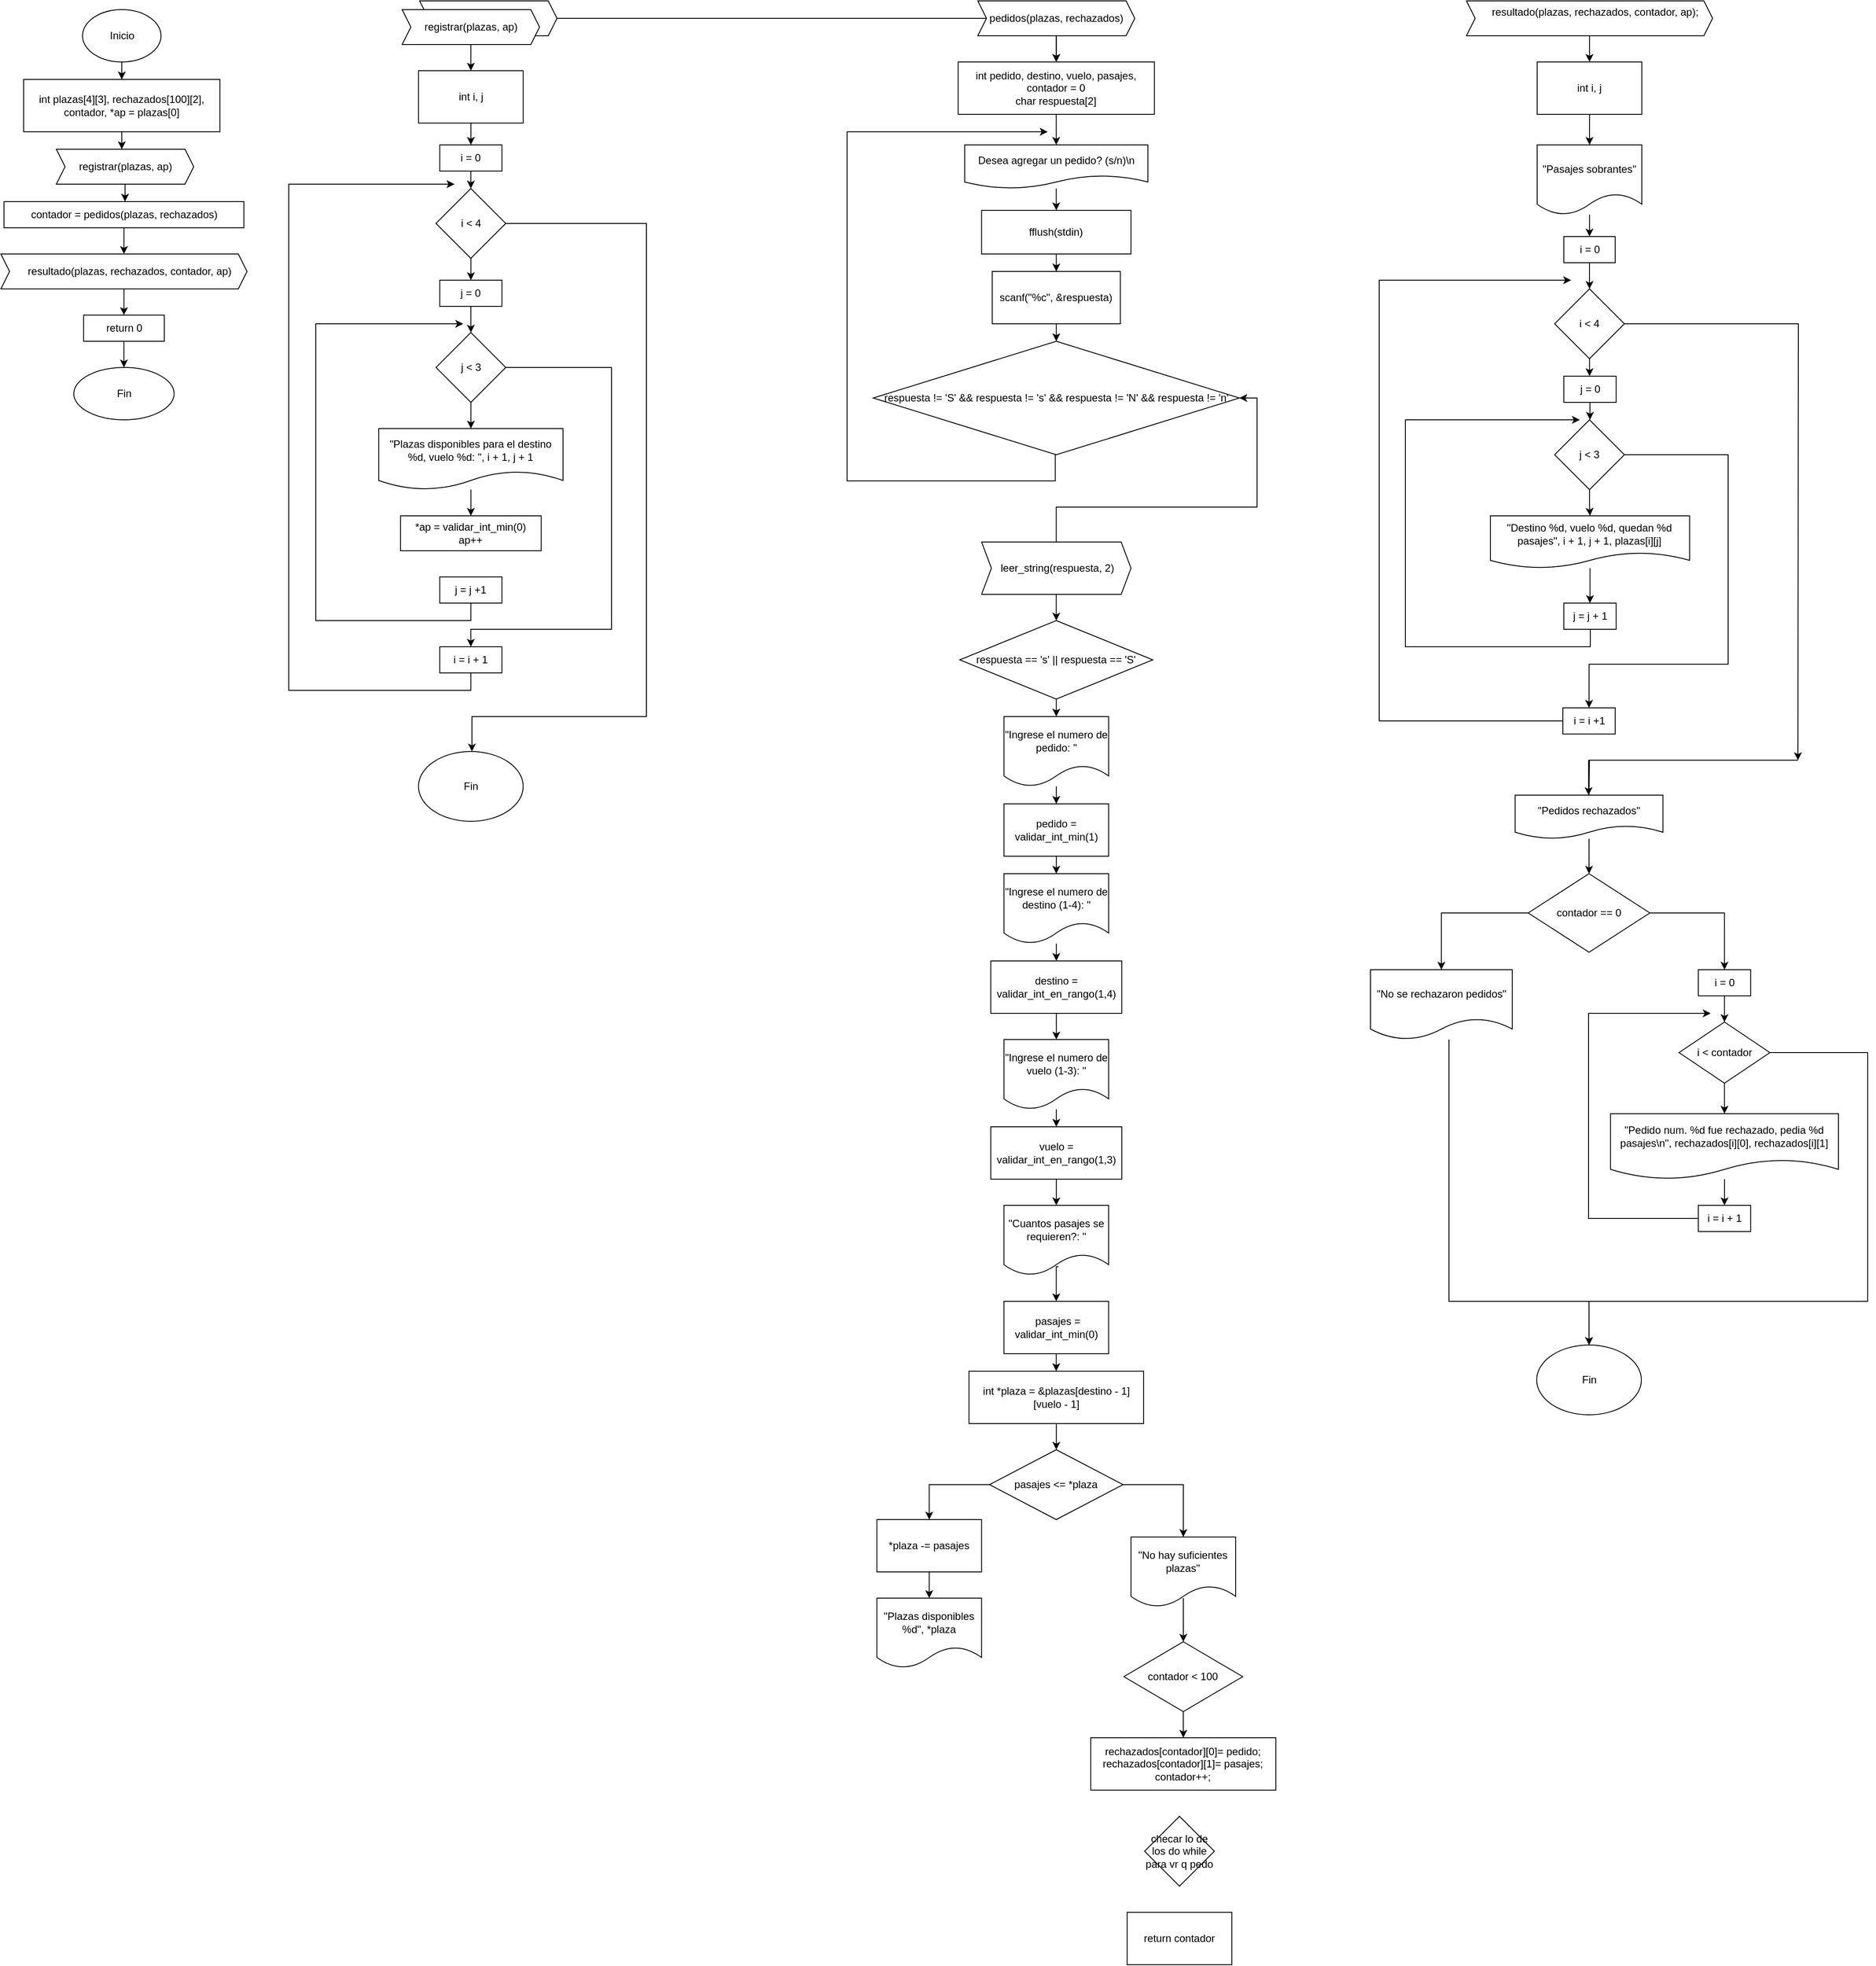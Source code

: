 <mxfile version="26.0.12">
  <diagram name="Page-1" id="MXzUVoiyVlAlxQEYChi9">
    <mxGraphModel dx="1469" dy="716" grid="1" gridSize="10" guides="1" tooltips="1" connect="1" arrows="1" fold="1" page="1" pageScale="1" pageWidth="850" pageHeight="1100" math="0" shadow="0">
      <root>
        <mxCell id="0" />
        <mxCell id="1" parent="0" />
        <mxCell id="Y0ORDH24EpjtyIVhWLws-6" value="" style="edgeStyle=orthogonalEdgeStyle;rounded=0;orthogonalLoop=1;jettySize=auto;html=1;" edge="1" parent="1" source="Y0ORDH24EpjtyIVhWLws-1" target="Y0ORDH24EpjtyIVhWLws-5">
          <mxGeometry relative="1" as="geometry" />
        </mxCell>
        <mxCell id="Y0ORDH24EpjtyIVhWLws-1" value="Inicio" style="ellipse;whiteSpace=wrap;html=1;" vertex="1" parent="1">
          <mxGeometry x="113.59" y="20" width="90" height="60" as="geometry" />
        </mxCell>
        <mxCell id="Y0ORDH24EpjtyIVhWLws-8" value="" style="edgeStyle=orthogonalEdgeStyle;rounded=0;orthogonalLoop=1;jettySize=auto;html=1;" edge="1" parent="1" source="Y0ORDH24EpjtyIVhWLws-5">
          <mxGeometry relative="1" as="geometry">
            <mxPoint x="158.659" y="180" as="targetPoint" />
          </mxGeometry>
        </mxCell>
        <mxCell id="Y0ORDH24EpjtyIVhWLws-5" value="int plazas[4][3], rechazados[100][2], contador, *ap = plazas[0]" style="rounded=0;whiteSpace=wrap;html=1;" vertex="1" parent="1">
          <mxGeometry x="46.09" y="100" width="225" height="60" as="geometry" />
        </mxCell>
        <mxCell id="Y0ORDH24EpjtyIVhWLws-17" value="" style="edgeStyle=orthogonalEdgeStyle;rounded=0;orthogonalLoop=1;jettySize=auto;html=1;" edge="1" parent="1" source="Y0ORDH24EpjtyIVhWLws-14">
          <mxGeometry relative="1" as="geometry">
            <mxPoint x="162.383" y="240" as="targetPoint" />
          </mxGeometry>
        </mxCell>
        <mxCell id="Y0ORDH24EpjtyIVhWLws-14" value="registrar(plazas, ap)" style="shape=step;perimeter=stepPerimeter;whiteSpace=wrap;html=1;fixedSize=1;size=10;" vertex="1" parent="1">
          <mxGeometry x="83.59" y="180" width="157.5" height="40" as="geometry" />
        </mxCell>
        <mxCell id="Y0ORDH24EpjtyIVhWLws-20" value="" style="edgeStyle=orthogonalEdgeStyle;rounded=0;orthogonalLoop=1;jettySize=auto;html=1;" edge="1" parent="1" source="Y0ORDH24EpjtyIVhWLws-18" target="Y0ORDH24EpjtyIVhWLws-19">
          <mxGeometry relative="1" as="geometry" />
        </mxCell>
        <mxCell id="Y0ORDH24EpjtyIVhWLws-18" value="contador = pedidos(plazas, rechazados)" style="rounded=0;whiteSpace=wrap;html=1;" vertex="1" parent="1">
          <mxGeometry x="23.59" y="240" width="275.01" height="30" as="geometry" />
        </mxCell>
        <mxCell id="Y0ORDH24EpjtyIVhWLws-22" value="" style="edgeStyle=orthogonalEdgeStyle;rounded=0;orthogonalLoop=1;jettySize=auto;html=1;" edge="1" parent="1" source="Y0ORDH24EpjtyIVhWLws-19" target="Y0ORDH24EpjtyIVhWLws-21">
          <mxGeometry relative="1" as="geometry" />
        </mxCell>
        <mxCell id="Y0ORDH24EpjtyIVhWLws-19" value="&lt;div&gt;&amp;nbsp; &amp;nbsp; resultado(plazas, rechazados, contador, ap)&lt;/div&gt;" style="shape=step;perimeter=stepPerimeter;whiteSpace=wrap;html=1;fixedSize=1;size=10;" vertex="1" parent="1">
          <mxGeometry x="20" y="300" width="282.18" height="40" as="geometry" />
        </mxCell>
        <mxCell id="Y0ORDH24EpjtyIVhWLws-24" value="" style="edgeStyle=orthogonalEdgeStyle;rounded=0;orthogonalLoop=1;jettySize=auto;html=1;" edge="1" parent="1" source="Y0ORDH24EpjtyIVhWLws-21" target="Y0ORDH24EpjtyIVhWLws-23">
          <mxGeometry relative="1" as="geometry" />
        </mxCell>
        <mxCell id="Y0ORDH24EpjtyIVhWLws-21" value="return 0" style="rounded=0;whiteSpace=wrap;html=1;" vertex="1" parent="1">
          <mxGeometry x="114.84" y="370" width="92.5" height="30" as="geometry" />
        </mxCell>
        <mxCell id="Y0ORDH24EpjtyIVhWLws-23" value="Fin" style="ellipse;whiteSpace=wrap;html=1;" vertex="1" parent="1">
          <mxGeometry x="103.59" y="430" width="115" height="60" as="geometry" />
        </mxCell>
        <mxCell id="Y0ORDH24EpjtyIVhWLws-38" value="" style="edgeStyle=orthogonalEdgeStyle;rounded=0;orthogonalLoop=1;jettySize=auto;html=1;" edge="1" parent="1" source="Y0ORDH24EpjtyIVhWLws-26" target="Y0ORDH24EpjtyIVhWLws-32">
          <mxGeometry relative="1" as="geometry" />
        </mxCell>
        <mxCell id="Y0ORDH24EpjtyIVhWLws-27" value="" style="edgeStyle=orthogonalEdgeStyle;rounded=0;orthogonalLoop=1;jettySize=auto;html=1;" edge="1" parent="1" source="Y0ORDH24EpjtyIVhWLws-25" target="Y0ORDH24EpjtyIVhWLws-26">
          <mxGeometry relative="1" as="geometry" />
        </mxCell>
        <mxCell id="Y0ORDH24EpjtyIVhWLws-26" value="int pedido, destino, vuelo, pasajes, contador = 0&lt;div&gt;char respuesta[2]&lt;/div&gt;" style="rounded=0;whiteSpace=wrap;html=1;" vertex="1" parent="1">
          <mxGeometry x="1117.34" y="80" width="225" height="60" as="geometry" />
        </mxCell>
        <mxCell id="Y0ORDH24EpjtyIVhWLws-25" value="registrar(plazas, ap)" style="shape=step;perimeter=stepPerimeter;whiteSpace=wrap;html=1;fixedSize=1;size=10;" vertex="1" parent="1">
          <mxGeometry x="500" y="10" width="157.5" height="40" as="geometry" />
        </mxCell>
        <mxCell id="Y0ORDH24EpjtyIVhWLws-37" style="edgeStyle=orthogonalEdgeStyle;rounded=0;orthogonalLoop=1;jettySize=auto;html=1;" edge="1" parent="1">
          <mxGeometry relative="1" as="geometry">
            <mxPoint x="1220" y="160" as="targetPoint" />
            <mxPoint x="1228.68" y="529.998" as="sourcePoint" />
            <Array as="points">
              <mxPoint x="1229" y="560" />
              <mxPoint x="990" y="560" />
              <mxPoint x="990" y="160" />
            </Array>
          </mxGeometry>
        </mxCell>
        <mxCell id="Y0ORDH24EpjtyIVhWLws-29" value="respuesta != &#39;S&#39; &amp;amp;&amp;amp; respuesta != &#39;s&#39; &amp;amp;&amp;amp; respuesta != &#39;N&#39; &amp;amp;&amp;amp; respuesta != &#39;n&#39;" style="rhombus;whiteSpace=wrap;html=1;" vertex="1" parent="1">
          <mxGeometry x="1020" y="400" width="419.69" height="130" as="geometry" />
        </mxCell>
        <mxCell id="Y0ORDH24EpjtyIVhWLws-41" value="" style="edgeStyle=orthogonalEdgeStyle;rounded=0;orthogonalLoop=1;jettySize=auto;html=1;" edge="1" parent="1" source="Y0ORDH24EpjtyIVhWLws-31" target="Y0ORDH24EpjtyIVhWLws-33">
          <mxGeometry relative="1" as="geometry" />
        </mxCell>
        <mxCell id="Y0ORDH24EpjtyIVhWLws-31" value="fflush(stdin)" style="rounded=0;whiteSpace=wrap;html=1;" vertex="1" parent="1">
          <mxGeometry x="1144.21" y="250" width="171.25" height="50" as="geometry" />
        </mxCell>
        <mxCell id="Y0ORDH24EpjtyIVhWLws-40" value="" style="edgeStyle=orthogonalEdgeStyle;rounded=0;orthogonalLoop=1;jettySize=auto;html=1;" edge="1" parent="1" source="Y0ORDH24EpjtyIVhWLws-32" target="Y0ORDH24EpjtyIVhWLws-31">
          <mxGeometry relative="1" as="geometry" />
        </mxCell>
        <mxCell id="Y0ORDH24EpjtyIVhWLws-32" value="Desea agregar un pedido? (s/n)\n" style="shape=document;whiteSpace=wrap;html=1;boundedLbl=1;" vertex="1" parent="1">
          <mxGeometry x="1124.84" y="175" width="210" height="50" as="geometry" />
        </mxCell>
        <mxCell id="Y0ORDH24EpjtyIVhWLws-42" value="" style="edgeStyle=orthogonalEdgeStyle;rounded=0;orthogonalLoop=1;jettySize=auto;html=1;" edge="1" parent="1" source="Y0ORDH24EpjtyIVhWLws-33" target="Y0ORDH24EpjtyIVhWLws-29">
          <mxGeometry relative="1" as="geometry" />
        </mxCell>
        <mxCell id="Y0ORDH24EpjtyIVhWLws-33" value="scanf(&quot;%c&quot;, &amp;amp;respuesta)" style="rounded=0;whiteSpace=wrap;html=1;" vertex="1" parent="1">
          <mxGeometry x="1156.4" y="320" width="146.87" height="60" as="geometry" />
        </mxCell>
        <mxCell id="Y0ORDH24EpjtyIVhWLws-49" style="edgeStyle=orthogonalEdgeStyle;rounded=0;orthogonalLoop=1;jettySize=auto;html=1;entryX=1;entryY=0.5;entryDx=0;entryDy=0;" edge="1" parent="1" source="Y0ORDH24EpjtyIVhWLws-34" target="Y0ORDH24EpjtyIVhWLws-29">
          <mxGeometry relative="1" as="geometry">
            <Array as="points">
              <mxPoint x="1230" y="590" />
              <mxPoint x="1460" y="590" />
              <mxPoint x="1460" y="465" />
            </Array>
          </mxGeometry>
        </mxCell>
        <mxCell id="Y0ORDH24EpjtyIVhWLws-76" value="" style="edgeStyle=orthogonalEdgeStyle;rounded=0;orthogonalLoop=1;jettySize=auto;html=1;" edge="1" parent="1" source="Y0ORDH24EpjtyIVhWLws-34" target="Y0ORDH24EpjtyIVhWLws-50">
          <mxGeometry relative="1" as="geometry" />
        </mxCell>
        <mxCell id="Y0ORDH24EpjtyIVhWLws-34" value="&amp;nbsp;leer_string(respuesta, 2)" style="shape=step;perimeter=stepPerimeter;whiteSpace=wrap;html=1;fixedSize=1;size=11.24;" vertex="1" parent="1">
          <mxGeometry x="1144.23" y="630" width="171.24" height="60" as="geometry" />
        </mxCell>
        <mxCell id="Y0ORDH24EpjtyIVhWLws-79" value="" style="edgeStyle=orthogonalEdgeStyle;rounded=0;orthogonalLoop=1;jettySize=auto;html=1;" edge="1" parent="1" source="Y0ORDH24EpjtyIVhWLws-50" target="Y0ORDH24EpjtyIVhWLws-51">
          <mxGeometry relative="1" as="geometry" />
        </mxCell>
        <mxCell id="Y0ORDH24EpjtyIVhWLws-50" value="respuesta == &#39;s&#39; || respuesta == &#39;S&#39;" style="rhombus;whiteSpace=wrap;html=1;" vertex="1" parent="1">
          <mxGeometry x="1119.2" y="720" width="221.26" height="90" as="geometry" />
        </mxCell>
        <mxCell id="Y0ORDH24EpjtyIVhWLws-82" style="edgeStyle=orthogonalEdgeStyle;rounded=0;orthogonalLoop=1;jettySize=auto;html=1;entryX=0.5;entryY=0;entryDx=0;entryDy=0;" edge="1" parent="1" source="Y0ORDH24EpjtyIVhWLws-51" target="Y0ORDH24EpjtyIVhWLws-52">
          <mxGeometry relative="1" as="geometry" />
        </mxCell>
        <mxCell id="Y0ORDH24EpjtyIVhWLws-51" value="&quot;Ingrese el numero de pedido: &quot;" style="shape=document;whiteSpace=wrap;html=1;boundedLbl=1;" vertex="1" parent="1">
          <mxGeometry x="1169.85" y="830" width="120" height="80" as="geometry" />
        </mxCell>
        <mxCell id="Y0ORDH24EpjtyIVhWLws-83" style="edgeStyle=orthogonalEdgeStyle;rounded=0;orthogonalLoop=1;jettySize=auto;html=1;entryX=0.5;entryY=0;entryDx=0;entryDy=0;" edge="1" parent="1" source="Y0ORDH24EpjtyIVhWLws-52" target="Y0ORDH24EpjtyIVhWLws-53">
          <mxGeometry relative="1" as="geometry" />
        </mxCell>
        <mxCell id="Y0ORDH24EpjtyIVhWLws-52" value="pedido = validar_int_min(1)" style="rounded=0;whiteSpace=wrap;html=1;" vertex="1" parent="1">
          <mxGeometry x="1169.85" y="930" width="120" height="60" as="geometry" />
        </mxCell>
        <mxCell id="Y0ORDH24EpjtyIVhWLws-84" style="edgeStyle=orthogonalEdgeStyle;rounded=0;orthogonalLoop=1;jettySize=auto;html=1;entryX=0.5;entryY=0;entryDx=0;entryDy=0;" edge="1" parent="1" source="Y0ORDH24EpjtyIVhWLws-53" target="Y0ORDH24EpjtyIVhWLws-54">
          <mxGeometry relative="1" as="geometry" />
        </mxCell>
        <mxCell id="Y0ORDH24EpjtyIVhWLws-53" value="&quot;Ingrese el numero de destino (1-4): &quot;" style="shape=document;whiteSpace=wrap;html=1;boundedLbl=1;" vertex="1" parent="1">
          <mxGeometry x="1169.85" y="1010" width="120" height="80" as="geometry" />
        </mxCell>
        <mxCell id="Y0ORDH24EpjtyIVhWLws-86" style="edgeStyle=orthogonalEdgeStyle;rounded=0;orthogonalLoop=1;jettySize=auto;html=1;entryX=0.5;entryY=0;entryDx=0;entryDy=0;" edge="1" parent="1" source="Y0ORDH24EpjtyIVhWLws-54" target="Y0ORDH24EpjtyIVhWLws-55">
          <mxGeometry relative="1" as="geometry" />
        </mxCell>
        <mxCell id="Y0ORDH24EpjtyIVhWLws-54" value="destino = validar_int_en_rango(1,4)" style="rounded=0;whiteSpace=wrap;html=1;" vertex="1" parent="1">
          <mxGeometry x="1154.75" y="1110" width="150.15" height="60" as="geometry" />
        </mxCell>
        <mxCell id="Y0ORDH24EpjtyIVhWLws-87" style="edgeStyle=orthogonalEdgeStyle;rounded=0;orthogonalLoop=1;jettySize=auto;html=1;entryX=0.5;entryY=0;entryDx=0;entryDy=0;" edge="1" parent="1" source="Y0ORDH24EpjtyIVhWLws-55" target="Y0ORDH24EpjtyIVhWLws-56">
          <mxGeometry relative="1" as="geometry" />
        </mxCell>
        <mxCell id="Y0ORDH24EpjtyIVhWLws-55" value="&quot;Ingrese el numero de vuelo (1-3): &quot;" style="shape=document;whiteSpace=wrap;html=1;boundedLbl=1;" vertex="1" parent="1">
          <mxGeometry x="1169.85" y="1200" width="120" height="80" as="geometry" />
        </mxCell>
        <mxCell id="Y0ORDH24EpjtyIVhWLws-89" style="edgeStyle=orthogonalEdgeStyle;rounded=0;orthogonalLoop=1;jettySize=auto;html=1;entryX=0.5;entryY=0;entryDx=0;entryDy=0;" edge="1" parent="1" source="Y0ORDH24EpjtyIVhWLws-56" target="Y0ORDH24EpjtyIVhWLws-57">
          <mxGeometry relative="1" as="geometry" />
        </mxCell>
        <mxCell id="Y0ORDH24EpjtyIVhWLws-56" value="vuelo = validar_int_en_rango(1,3)" style="rounded=0;whiteSpace=wrap;html=1;" vertex="1" parent="1">
          <mxGeometry x="1154.78" y="1300" width="150.15" height="60" as="geometry" />
        </mxCell>
        <mxCell id="Y0ORDH24EpjtyIVhWLws-91" style="edgeStyle=orthogonalEdgeStyle;rounded=0;orthogonalLoop=1;jettySize=auto;html=1;entryX=0.5;entryY=0;entryDx=0;entryDy=0;exitX=0.521;exitY=0.879;exitDx=0;exitDy=0;exitPerimeter=0;" edge="1" parent="1" source="Y0ORDH24EpjtyIVhWLws-57" target="Y0ORDH24EpjtyIVhWLws-58">
          <mxGeometry relative="1" as="geometry" />
        </mxCell>
        <mxCell id="Y0ORDH24EpjtyIVhWLws-57" value="&quot;Cuantos pasajes se requieren?: &quot;" style="shape=document;whiteSpace=wrap;html=1;boundedLbl=1;" vertex="1" parent="1">
          <mxGeometry x="1169.83" y="1390" width="120" height="80" as="geometry" />
        </mxCell>
        <mxCell id="Y0ORDH24EpjtyIVhWLws-171" value="" style="edgeStyle=orthogonalEdgeStyle;rounded=0;orthogonalLoop=1;jettySize=auto;html=1;" edge="1" parent="1" source="Y0ORDH24EpjtyIVhWLws-58" target="Y0ORDH24EpjtyIVhWLws-59">
          <mxGeometry relative="1" as="geometry" />
        </mxCell>
        <mxCell id="Y0ORDH24EpjtyIVhWLws-58" value="&amp;nbsp;pasajes = validar_int_min(0)" style="rounded=0;whiteSpace=wrap;html=1;" vertex="1" parent="1">
          <mxGeometry x="1169.83" y="1500" width="120" height="60" as="geometry" />
        </mxCell>
        <mxCell id="Y0ORDH24EpjtyIVhWLws-92" value="" style="edgeStyle=orthogonalEdgeStyle;rounded=0;orthogonalLoop=1;jettySize=auto;html=1;" edge="1" parent="1" source="Y0ORDH24EpjtyIVhWLws-59" target="Y0ORDH24EpjtyIVhWLws-60">
          <mxGeometry relative="1" as="geometry" />
        </mxCell>
        <mxCell id="Y0ORDH24EpjtyIVhWLws-59" value="int *plaza = &amp;amp;plazas[destino - 1][vuelo - 1]" style="rounded=0;whiteSpace=wrap;html=1;" vertex="1" parent="1">
          <mxGeometry x="1129.77" y="1580" width="200.17" height="60" as="geometry" />
        </mxCell>
        <mxCell id="Y0ORDH24EpjtyIVhWLws-62" style="edgeStyle=orthogonalEdgeStyle;rounded=0;orthogonalLoop=1;jettySize=auto;html=1;exitX=0;exitY=0.5;exitDx=0;exitDy=0;entryX=0.5;entryY=0;entryDx=0;entryDy=0;" edge="1" parent="1" source="Y0ORDH24EpjtyIVhWLws-60" target="Y0ORDH24EpjtyIVhWLws-61">
          <mxGeometry relative="1" as="geometry" />
        </mxCell>
        <mxCell id="Y0ORDH24EpjtyIVhWLws-66" style="edgeStyle=orthogonalEdgeStyle;rounded=0;orthogonalLoop=1;jettySize=auto;html=1;entryX=0.5;entryY=0;entryDx=0;entryDy=0;" edge="1" parent="1" source="Y0ORDH24EpjtyIVhWLws-60" target="Y0ORDH24EpjtyIVhWLws-65">
          <mxGeometry relative="1" as="geometry" />
        </mxCell>
        <mxCell id="Y0ORDH24EpjtyIVhWLws-60" value="pasajes &amp;lt;= *plaza" style="rhombus;whiteSpace=wrap;html=1;" vertex="1" parent="1">
          <mxGeometry x="1153.27" y="1670" width="153.12" height="80" as="geometry" />
        </mxCell>
        <mxCell id="Y0ORDH24EpjtyIVhWLws-93" value="" style="edgeStyle=orthogonalEdgeStyle;rounded=0;orthogonalLoop=1;jettySize=auto;html=1;" edge="1" parent="1" source="Y0ORDH24EpjtyIVhWLws-61" target="Y0ORDH24EpjtyIVhWLws-64">
          <mxGeometry relative="1" as="geometry" />
        </mxCell>
        <mxCell id="Y0ORDH24EpjtyIVhWLws-61" value="*plaza -= pasajes" style="rounded=0;whiteSpace=wrap;html=1;" vertex="1" parent="1">
          <mxGeometry x="1024.21" y="1750" width="120" height="60" as="geometry" />
        </mxCell>
        <mxCell id="Y0ORDH24EpjtyIVhWLws-64" value="&quot;Plazas disponibles %d&quot;, *plaza" style="shape=document;whiteSpace=wrap;html=1;boundedLbl=1;" vertex="1" parent="1">
          <mxGeometry x="1024.21" y="1840" width="120" height="80" as="geometry" />
        </mxCell>
        <mxCell id="Y0ORDH24EpjtyIVhWLws-70" value="" style="edgeStyle=orthogonalEdgeStyle;rounded=0;orthogonalLoop=1;jettySize=auto;html=1;exitX=0.5;exitY=0.875;exitDx=0;exitDy=0;exitPerimeter=0;" edge="1" parent="1" source="Y0ORDH24EpjtyIVhWLws-65" target="Y0ORDH24EpjtyIVhWLws-67">
          <mxGeometry relative="1" as="geometry" />
        </mxCell>
        <mxCell id="Y0ORDH24EpjtyIVhWLws-65" value="&quot;No hay suficientes plazas&quot;" style="shape=document;whiteSpace=wrap;html=1;boundedLbl=1;" vertex="1" parent="1">
          <mxGeometry x="1315.46" y="1770" width="120" height="80" as="geometry" />
        </mxCell>
        <mxCell id="Y0ORDH24EpjtyIVhWLws-71" value="" style="edgeStyle=orthogonalEdgeStyle;rounded=0;orthogonalLoop=1;jettySize=auto;html=1;" edge="1" parent="1" source="Y0ORDH24EpjtyIVhWLws-67" target="Y0ORDH24EpjtyIVhWLws-68">
          <mxGeometry relative="1" as="geometry" />
        </mxCell>
        <mxCell id="Y0ORDH24EpjtyIVhWLws-67" value="contador &amp;lt; 100" style="rhombus;whiteSpace=wrap;html=1;" vertex="1" parent="1">
          <mxGeometry x="1307.33" y="1890" width="136.25" height="80" as="geometry" />
        </mxCell>
        <mxCell id="Y0ORDH24EpjtyIVhWLws-68" value="&lt;div&gt;rechazados[contador][0]= pedido;&lt;/div&gt;&lt;div&gt;rechazados[contador][1]= pasajes;&lt;/div&gt;&lt;div&gt;&lt;span style=&quot;background-color: transparent; color: light-dark(rgb(0, 0, 0), rgb(255, 255, 255));&quot;&gt;contador++;&lt;/span&gt;&lt;/div&gt;" style="rounded=0;whiteSpace=wrap;html=1;" vertex="1" parent="1">
          <mxGeometry x="1269.36" y="2000" width="212.19" height="60" as="geometry" />
        </mxCell>
        <mxCell id="Y0ORDH24EpjtyIVhWLws-72" value="checar lo de los do while para vr q pedo" style="rhombus;whiteSpace=wrap;html=1;" vertex="1" parent="1">
          <mxGeometry x="1331.09" y="2090" width="80" height="80" as="geometry" />
        </mxCell>
        <mxCell id="Y0ORDH24EpjtyIVhWLws-73" value="return contador" style="rounded=0;whiteSpace=wrap;html=1;" vertex="1" parent="1">
          <mxGeometry x="1311.09" y="2200" width="120" height="60" as="geometry" />
        </mxCell>
        <mxCell id="Y0ORDH24EpjtyIVhWLws-75" value="" style="edgeStyle=orthogonalEdgeStyle;rounded=0;orthogonalLoop=1;jettySize=auto;html=1;" edge="1" parent="1" source="Y0ORDH24EpjtyIVhWLws-74" target="Y0ORDH24EpjtyIVhWLws-26">
          <mxGeometry relative="1" as="geometry" />
        </mxCell>
        <mxCell id="Y0ORDH24EpjtyIVhWLws-74" value="pedidos(plazas, rechazados)" style="shape=step;perimeter=stepPerimeter;whiteSpace=wrap;html=1;fixedSize=1;size=10;" vertex="1" parent="1">
          <mxGeometry x="1139.85" y="10" width="180" height="40" as="geometry" />
        </mxCell>
        <mxCell id="Y0ORDH24EpjtyIVhWLws-99" value="" style="edgeStyle=orthogonalEdgeStyle;rounded=0;orthogonalLoop=1;jettySize=auto;html=1;" edge="1" parent="1" source="Y0ORDH24EpjtyIVhWLws-94" target="Y0ORDH24EpjtyIVhWLws-95">
          <mxGeometry relative="1" as="geometry" />
        </mxCell>
        <mxCell id="Y0ORDH24EpjtyIVhWLws-94" value="registrar(plazas, ap)" style="shape=step;perimeter=stepPerimeter;whiteSpace=wrap;html=1;fixedSize=1;size=10;" vertex="1" parent="1">
          <mxGeometry x="480" y="20" width="157.5" height="40" as="geometry" />
        </mxCell>
        <mxCell id="Y0ORDH24EpjtyIVhWLws-100" value="" style="edgeStyle=orthogonalEdgeStyle;rounded=0;orthogonalLoop=1;jettySize=auto;html=1;" edge="1" parent="1" source="Y0ORDH24EpjtyIVhWLws-95" target="Y0ORDH24EpjtyIVhWLws-96">
          <mxGeometry relative="1" as="geometry" />
        </mxCell>
        <mxCell id="Y0ORDH24EpjtyIVhWLws-95" value="int i, j" style="rounded=0;whiteSpace=wrap;html=1;" vertex="1" parent="1">
          <mxGeometry x="498.76" y="90" width="120" height="60" as="geometry" />
        </mxCell>
        <mxCell id="Y0ORDH24EpjtyIVhWLws-101" value="" style="edgeStyle=orthogonalEdgeStyle;rounded=0;orthogonalLoop=1;jettySize=auto;html=1;" edge="1" parent="1" source="Y0ORDH24EpjtyIVhWLws-96" target="Y0ORDH24EpjtyIVhWLws-97">
          <mxGeometry relative="1" as="geometry" />
        </mxCell>
        <mxCell id="Y0ORDH24EpjtyIVhWLws-96" value="i = 0" style="rounded=0;whiteSpace=wrap;html=1;" vertex="1" parent="1">
          <mxGeometry x="523.14" y="175" width="71.25" height="30" as="geometry" />
        </mxCell>
        <mxCell id="Y0ORDH24EpjtyIVhWLws-103" value="" style="edgeStyle=orthogonalEdgeStyle;rounded=0;orthogonalLoop=1;jettySize=auto;html=1;" edge="1" parent="1" source="Y0ORDH24EpjtyIVhWLws-97" target="Y0ORDH24EpjtyIVhWLws-102">
          <mxGeometry relative="1" as="geometry" />
        </mxCell>
        <mxCell id="Y0ORDH24EpjtyIVhWLws-119" style="edgeStyle=orthogonalEdgeStyle;rounded=0;orthogonalLoop=1;jettySize=auto;html=1;exitX=1;exitY=0.5;exitDx=0;exitDy=0;" edge="1" parent="1" source="Y0ORDH24EpjtyIVhWLws-97" target="Y0ORDH24EpjtyIVhWLws-118">
          <mxGeometry relative="1" as="geometry">
            <Array as="points">
              <mxPoint x="760" y="265" />
              <mxPoint x="760" y="830" />
              <mxPoint x="560" y="830" />
            </Array>
          </mxGeometry>
        </mxCell>
        <mxCell id="Y0ORDH24EpjtyIVhWLws-97" value="i &amp;lt; 4" style="rhombus;whiteSpace=wrap;html=1;" vertex="1" parent="1">
          <mxGeometry x="518.75" y="225" width="80" height="80" as="geometry" />
        </mxCell>
        <mxCell id="Y0ORDH24EpjtyIVhWLws-105" value="" style="edgeStyle=orthogonalEdgeStyle;rounded=0;orthogonalLoop=1;jettySize=auto;html=1;" edge="1" parent="1" source="Y0ORDH24EpjtyIVhWLws-102" target="Y0ORDH24EpjtyIVhWLws-104">
          <mxGeometry relative="1" as="geometry" />
        </mxCell>
        <mxCell id="Y0ORDH24EpjtyIVhWLws-102" value="j = 0" style="rounded=0;whiteSpace=wrap;html=1;" vertex="1" parent="1">
          <mxGeometry x="523.14" y="330" width="71.25" height="30" as="geometry" />
        </mxCell>
        <mxCell id="Y0ORDH24EpjtyIVhWLws-107" value="" style="edgeStyle=orthogonalEdgeStyle;rounded=0;orthogonalLoop=1;jettySize=auto;html=1;" edge="1" parent="1" source="Y0ORDH24EpjtyIVhWLws-104" target="Y0ORDH24EpjtyIVhWLws-106">
          <mxGeometry relative="1" as="geometry" />
        </mxCell>
        <mxCell id="Y0ORDH24EpjtyIVhWLws-115" style="edgeStyle=orthogonalEdgeStyle;rounded=0;orthogonalLoop=1;jettySize=auto;html=1;exitX=1;exitY=0.5;exitDx=0;exitDy=0;entryX=0.5;entryY=0;entryDx=0;entryDy=0;" edge="1" parent="1" source="Y0ORDH24EpjtyIVhWLws-104" target="Y0ORDH24EpjtyIVhWLws-114">
          <mxGeometry relative="1" as="geometry">
            <Array as="points">
              <mxPoint x="720" y="430" />
              <mxPoint x="720" y="730" />
              <mxPoint x="559" y="730" />
            </Array>
          </mxGeometry>
        </mxCell>
        <mxCell id="Y0ORDH24EpjtyIVhWLws-104" value="j &amp;lt; 3" style="rhombus;whiteSpace=wrap;html=1;" vertex="1" parent="1">
          <mxGeometry x="518.77" y="390" width="80" height="80" as="geometry" />
        </mxCell>
        <mxCell id="Y0ORDH24EpjtyIVhWLws-111" value="" style="edgeStyle=orthogonalEdgeStyle;rounded=0;orthogonalLoop=1;jettySize=auto;html=1;" edge="1" parent="1" source="Y0ORDH24EpjtyIVhWLws-106" target="Y0ORDH24EpjtyIVhWLws-108">
          <mxGeometry relative="1" as="geometry" />
        </mxCell>
        <mxCell id="Y0ORDH24EpjtyIVhWLws-106" value="&quot;Plazas disponibles para el destino %d, vuelo %d: &quot;, i + 1, j + 1" style="shape=document;whiteSpace=wrap;html=1;boundedLbl=1;" vertex="1" parent="1">
          <mxGeometry x="453.15" y="500" width="211.23" height="70" as="geometry" />
        </mxCell>
        <mxCell id="Y0ORDH24EpjtyIVhWLws-108" value="*ap = validar_int_min(0)&lt;div&gt;ap++&lt;/div&gt;" style="rounded=0;whiteSpace=wrap;html=1;" vertex="1" parent="1">
          <mxGeometry x="478.13" y="600" width="161.25" height="40" as="geometry" />
        </mxCell>
        <mxCell id="Y0ORDH24EpjtyIVhWLws-113" style="edgeStyle=orthogonalEdgeStyle;rounded=0;orthogonalLoop=1;jettySize=auto;html=1;" edge="1" parent="1" source="Y0ORDH24EpjtyIVhWLws-112">
          <mxGeometry relative="1" as="geometry">
            <mxPoint x="550" y="380" as="targetPoint" />
            <Array as="points">
              <mxPoint x="559" y="720" />
              <mxPoint x="381" y="720" />
              <mxPoint x="381" y="380" />
            </Array>
          </mxGeometry>
        </mxCell>
        <mxCell id="Y0ORDH24EpjtyIVhWLws-112" value="j = j +1" style="rounded=0;whiteSpace=wrap;html=1;" vertex="1" parent="1">
          <mxGeometry x="523.13" y="670" width="71.25" height="30" as="geometry" />
        </mxCell>
        <mxCell id="Y0ORDH24EpjtyIVhWLws-116" style="edgeStyle=orthogonalEdgeStyle;rounded=0;orthogonalLoop=1;jettySize=auto;html=1;exitX=0.5;exitY=1;exitDx=0;exitDy=0;" edge="1" parent="1" source="Y0ORDH24EpjtyIVhWLws-114">
          <mxGeometry relative="1" as="geometry">
            <mxPoint x="540" y="220" as="targetPoint" />
            <mxPoint x="433.12" y="765.034" as="sourcePoint" />
            <Array as="points">
              <mxPoint x="559" y="800" />
              <mxPoint x="350" y="800" />
              <mxPoint x="350" y="220" />
            </Array>
          </mxGeometry>
        </mxCell>
        <mxCell id="Y0ORDH24EpjtyIVhWLws-114" value="i = i + 1" style="rounded=0;whiteSpace=wrap;html=1;" vertex="1" parent="1">
          <mxGeometry x="523.12" y="750" width="71.25" height="30" as="geometry" />
        </mxCell>
        <mxCell id="Y0ORDH24EpjtyIVhWLws-118" value="Fin" style="ellipse;whiteSpace=wrap;html=1;" vertex="1" parent="1">
          <mxGeometry x="498.74" y="870" width="120" height="80" as="geometry" />
        </mxCell>
        <mxCell id="Y0ORDH24EpjtyIVhWLws-122" value="" style="edgeStyle=orthogonalEdgeStyle;rounded=0;orthogonalLoop=1;jettySize=auto;html=1;" edge="1" parent="1" source="Y0ORDH24EpjtyIVhWLws-120" target="Y0ORDH24EpjtyIVhWLws-121">
          <mxGeometry relative="1" as="geometry" />
        </mxCell>
        <mxCell id="Y0ORDH24EpjtyIVhWLws-120" value="&lt;div&gt;&amp;nbsp; &amp;nbsp; resultado(plazas, rechazados, contador, ap);&lt;/div&gt;&lt;div&gt;&lt;br&gt;&lt;/div&gt;" style="shape=step;perimeter=stepPerimeter;whiteSpace=wrap;html=1;fixedSize=1;size=10;" vertex="1" parent="1">
          <mxGeometry x="1700" y="10" width="282.18" height="40" as="geometry" />
        </mxCell>
        <mxCell id="Y0ORDH24EpjtyIVhWLws-124" value="" style="edgeStyle=orthogonalEdgeStyle;rounded=0;orthogonalLoop=1;jettySize=auto;html=1;" edge="1" parent="1" source="Y0ORDH24EpjtyIVhWLws-121" target="Y0ORDH24EpjtyIVhWLws-123">
          <mxGeometry relative="1" as="geometry" />
        </mxCell>
        <mxCell id="Y0ORDH24EpjtyIVhWLws-121" value="int i, j" style="rounded=0;whiteSpace=wrap;html=1;" vertex="1" parent="1">
          <mxGeometry x="1781.09" y="80" width="120" height="60" as="geometry" />
        </mxCell>
        <mxCell id="Y0ORDH24EpjtyIVhWLws-127" value="" style="edgeStyle=orthogonalEdgeStyle;rounded=0;orthogonalLoop=1;jettySize=auto;html=1;" edge="1" parent="1" source="Y0ORDH24EpjtyIVhWLws-123" target="Y0ORDH24EpjtyIVhWLws-126">
          <mxGeometry relative="1" as="geometry" />
        </mxCell>
        <mxCell id="Y0ORDH24EpjtyIVhWLws-123" value="&quot;Pasajes sobrantes&quot;" style="shape=document;whiteSpace=wrap;html=1;boundedLbl=1;" vertex="1" parent="1">
          <mxGeometry x="1781.09" y="175" width="120" height="80" as="geometry" />
        </mxCell>
        <mxCell id="Y0ORDH24EpjtyIVhWLws-130" value="" style="edgeStyle=orthogonalEdgeStyle;rounded=0;orthogonalLoop=1;jettySize=auto;html=1;" edge="1" parent="1" source="Y0ORDH24EpjtyIVhWLws-125" target="Y0ORDH24EpjtyIVhWLws-129">
          <mxGeometry relative="1" as="geometry" />
        </mxCell>
        <mxCell id="Y0ORDH24EpjtyIVhWLws-148" style="edgeStyle=orthogonalEdgeStyle;rounded=0;orthogonalLoop=1;jettySize=auto;html=1;exitX=1;exitY=0.5;exitDx=0;exitDy=0;" edge="1" parent="1" source="Y0ORDH24EpjtyIVhWLws-125">
          <mxGeometry relative="1" as="geometry">
            <mxPoint x="2080" y="880.0" as="targetPoint" />
          </mxGeometry>
        </mxCell>
        <mxCell id="Y0ORDH24EpjtyIVhWLws-125" value="i &amp;lt; 4" style="rhombus;whiteSpace=wrap;html=1;" vertex="1" parent="1">
          <mxGeometry x="1801.09" y="340" width="80" height="80" as="geometry" />
        </mxCell>
        <mxCell id="Y0ORDH24EpjtyIVhWLws-128" value="" style="edgeStyle=orthogonalEdgeStyle;rounded=0;orthogonalLoop=1;jettySize=auto;html=1;" edge="1" parent="1" source="Y0ORDH24EpjtyIVhWLws-126" target="Y0ORDH24EpjtyIVhWLws-125">
          <mxGeometry relative="1" as="geometry" />
        </mxCell>
        <mxCell id="Y0ORDH24EpjtyIVhWLws-126" value="i = 0" style="rounded=0;whiteSpace=wrap;html=1;" vertex="1" parent="1">
          <mxGeometry x="1811.64" y="280" width="58.91" height="30" as="geometry" />
        </mxCell>
        <mxCell id="Y0ORDH24EpjtyIVhWLws-132" value="" style="edgeStyle=orthogonalEdgeStyle;rounded=0;orthogonalLoop=1;jettySize=auto;html=1;" edge="1" parent="1" source="Y0ORDH24EpjtyIVhWLws-129" target="Y0ORDH24EpjtyIVhWLws-131">
          <mxGeometry relative="1" as="geometry" />
        </mxCell>
        <mxCell id="Y0ORDH24EpjtyIVhWLws-129" value="j = 0" style="rounded=0;whiteSpace=wrap;html=1;" vertex="1" parent="1">
          <mxGeometry x="1811.64" y="440" width="60" height="30" as="geometry" />
        </mxCell>
        <mxCell id="Y0ORDH24EpjtyIVhWLws-134" value="" style="edgeStyle=orthogonalEdgeStyle;rounded=0;orthogonalLoop=1;jettySize=auto;html=1;" edge="1" parent="1" source="Y0ORDH24EpjtyIVhWLws-131" target="Y0ORDH24EpjtyIVhWLws-133">
          <mxGeometry relative="1" as="geometry" />
        </mxCell>
        <mxCell id="Y0ORDH24EpjtyIVhWLws-140" style="edgeStyle=orthogonalEdgeStyle;rounded=0;orthogonalLoop=1;jettySize=auto;html=1;exitX=1;exitY=0.5;exitDx=0;exitDy=0;entryX=0.5;entryY=0;entryDx=0;entryDy=0;" edge="1" parent="1" source="Y0ORDH24EpjtyIVhWLws-131" target="Y0ORDH24EpjtyIVhWLws-139">
          <mxGeometry relative="1" as="geometry">
            <Array as="points">
              <mxPoint x="2000" y="530" />
              <mxPoint x="2000" y="770" />
              <mxPoint x="1841" y="770" />
            </Array>
          </mxGeometry>
        </mxCell>
        <mxCell id="Y0ORDH24EpjtyIVhWLws-131" value="j &amp;lt; 3" style="rhombus;whiteSpace=wrap;html=1;" vertex="1" parent="1">
          <mxGeometry x="1801.09" y="490" width="80" height="80" as="geometry" />
        </mxCell>
        <mxCell id="Y0ORDH24EpjtyIVhWLws-136" value="" style="edgeStyle=orthogonalEdgeStyle;rounded=0;orthogonalLoop=1;jettySize=auto;html=1;" edge="1" parent="1" source="Y0ORDH24EpjtyIVhWLws-133" target="Y0ORDH24EpjtyIVhWLws-135">
          <mxGeometry relative="1" as="geometry" />
        </mxCell>
        <mxCell id="Y0ORDH24EpjtyIVhWLws-133" value="&quot;Destino %d, vuelo %d, quedan %d pasajes&quot;, i + 1, j + 1, plazas[i][j]" style="shape=document;whiteSpace=wrap;html=1;boundedLbl=1;" vertex="1" parent="1">
          <mxGeometry x="1727.46" y="600" width="228.36" height="60" as="geometry" />
        </mxCell>
        <mxCell id="Y0ORDH24EpjtyIVhWLws-137" style="edgeStyle=orthogonalEdgeStyle;rounded=0;orthogonalLoop=1;jettySize=auto;html=1;exitX=0.5;exitY=1;exitDx=0;exitDy=0;" edge="1" parent="1">
          <mxGeometry relative="1" as="geometry">
            <mxPoint x="1830" y="490" as="targetPoint" />
            <mxPoint x="1831.6" y="729.96" as="sourcePoint" />
            <Array as="points">
              <mxPoint x="1842" y="730" />
              <mxPoint x="1842" y="750" />
              <mxPoint x="1630" y="750" />
              <mxPoint x="1630" y="490" />
              <mxPoint x="1830" y="490" />
            </Array>
          </mxGeometry>
        </mxCell>
        <mxCell id="Y0ORDH24EpjtyIVhWLws-135" value="j = j + 1" style="rounded=0;whiteSpace=wrap;html=1;" vertex="1" parent="1">
          <mxGeometry x="1811.64" y="700" width="60" height="30" as="geometry" />
        </mxCell>
        <mxCell id="Y0ORDH24EpjtyIVhWLws-141" style="edgeStyle=orthogonalEdgeStyle;rounded=0;orthogonalLoop=1;jettySize=auto;html=1;" edge="1" parent="1" source="Y0ORDH24EpjtyIVhWLws-139">
          <mxGeometry relative="1" as="geometry">
            <mxPoint x="1820" y="330" as="targetPoint" />
            <Array as="points">
              <mxPoint x="1600" y="835" />
              <mxPoint x="1600" y="330" />
              <mxPoint x="1801" y="330" />
            </Array>
          </mxGeometry>
        </mxCell>
        <mxCell id="Y0ORDH24EpjtyIVhWLws-139" value="i = i +1" style="rounded=0;whiteSpace=wrap;html=1;" vertex="1" parent="1">
          <mxGeometry x="1810.55" y="820" width="60" height="30" as="geometry" />
        </mxCell>
        <mxCell id="Y0ORDH24EpjtyIVhWLws-154" value="" style="edgeStyle=orthogonalEdgeStyle;rounded=0;orthogonalLoop=1;jettySize=auto;html=1;" edge="1" parent="1" source="Y0ORDH24EpjtyIVhWLws-142" target="Y0ORDH24EpjtyIVhWLws-153">
          <mxGeometry relative="1" as="geometry" />
        </mxCell>
        <mxCell id="Y0ORDH24EpjtyIVhWLws-142" value="&quot;Pedidos rechazados&quot;" style="shape=document;whiteSpace=wrap;html=1;boundedLbl=1;" vertex="1" parent="1">
          <mxGeometry x="1755.82" y="920" width="169.45" height="50" as="geometry" />
        </mxCell>
        <mxCell id="Y0ORDH24EpjtyIVhWLws-150" value="" style="endArrow=none;html=1;rounded=0;" edge="1" parent="1">
          <mxGeometry width="50" height="50" relative="1" as="geometry">
            <mxPoint x="1840" y="880" as="sourcePoint" />
            <mxPoint x="2080" y="880" as="targetPoint" />
          </mxGeometry>
        </mxCell>
        <mxCell id="Y0ORDH24EpjtyIVhWLws-151" value="" style="endArrow=none;html=1;rounded=0;exitX=0.5;exitY=0;exitDx=0;exitDy=0;" edge="1" parent="1" source="Y0ORDH24EpjtyIVhWLws-142">
          <mxGeometry width="50" height="50" relative="1" as="geometry">
            <mxPoint x="1710" y="720" as="sourcePoint" />
            <mxPoint x="1841" y="880" as="targetPoint" />
          </mxGeometry>
        </mxCell>
        <mxCell id="Y0ORDH24EpjtyIVhWLws-152" value="" style="endArrow=classic;html=1;rounded=0;" edge="1" parent="1">
          <mxGeometry width="50" height="50" relative="1" as="geometry">
            <mxPoint x="1840" y="880" as="sourcePoint" />
            <mxPoint x="1840" y="920" as="targetPoint" />
          </mxGeometry>
        </mxCell>
        <mxCell id="Y0ORDH24EpjtyIVhWLws-156" style="edgeStyle=orthogonalEdgeStyle;rounded=0;orthogonalLoop=1;jettySize=auto;html=1;entryX=0.5;entryY=0;entryDx=0;entryDy=0;" edge="1" parent="1" source="Y0ORDH24EpjtyIVhWLws-153" target="Y0ORDH24EpjtyIVhWLws-155">
          <mxGeometry relative="1" as="geometry" />
        </mxCell>
        <mxCell id="Y0ORDH24EpjtyIVhWLws-160" style="edgeStyle=orthogonalEdgeStyle;rounded=0;orthogonalLoop=1;jettySize=auto;html=1;entryX=0.5;entryY=0;entryDx=0;entryDy=0;" edge="1" parent="1" source="Y0ORDH24EpjtyIVhWLws-153" target="Y0ORDH24EpjtyIVhWLws-159">
          <mxGeometry relative="1" as="geometry" />
        </mxCell>
        <mxCell id="Y0ORDH24EpjtyIVhWLws-153" value="contador == 0" style="rhombus;whiteSpace=wrap;html=1;" vertex="1" parent="1">
          <mxGeometry x="1770.81" y="1010" width="139.46" height="90" as="geometry" />
        </mxCell>
        <mxCell id="Y0ORDH24EpjtyIVhWLws-169" style="edgeStyle=orthogonalEdgeStyle;rounded=0;orthogonalLoop=1;jettySize=auto;html=1;entryX=0.5;entryY=0;entryDx=0;entryDy=0;" edge="1" parent="1" source="Y0ORDH24EpjtyIVhWLws-155" target="Y0ORDH24EpjtyIVhWLws-167">
          <mxGeometry relative="1" as="geometry">
            <mxPoint x="1840" y="1510" as="targetPoint" />
            <Array as="points">
              <mxPoint x="1680" y="1500" />
              <mxPoint x="1840" y="1500" />
            </Array>
          </mxGeometry>
        </mxCell>
        <mxCell id="Y0ORDH24EpjtyIVhWLws-155" value="&quot;No se rechazaron pedidos&quot;" style="shape=document;whiteSpace=wrap;html=1;boundedLbl=1;" vertex="1" parent="1">
          <mxGeometry x="1590" y="1120" width="162.54" height="80" as="geometry" />
        </mxCell>
        <mxCell id="Y0ORDH24EpjtyIVhWLws-163" value="" style="edgeStyle=orthogonalEdgeStyle;rounded=0;orthogonalLoop=1;jettySize=auto;html=1;" edge="1" parent="1" source="Y0ORDH24EpjtyIVhWLws-157" target="Y0ORDH24EpjtyIVhWLws-162">
          <mxGeometry relative="1" as="geometry" />
        </mxCell>
        <mxCell id="Y0ORDH24EpjtyIVhWLws-168" style="edgeStyle=orthogonalEdgeStyle;rounded=0;orthogonalLoop=1;jettySize=auto;html=1;exitX=1;exitY=0.5;exitDx=0;exitDy=0;entryX=0.5;entryY=0;entryDx=0;entryDy=0;" edge="1" parent="1" source="Y0ORDH24EpjtyIVhWLws-157" target="Y0ORDH24EpjtyIVhWLws-167">
          <mxGeometry relative="1" as="geometry">
            <Array as="points">
              <mxPoint x="2160" y="1215" />
              <mxPoint x="2160" y="1500" />
            </Array>
          </mxGeometry>
        </mxCell>
        <mxCell id="Y0ORDH24EpjtyIVhWLws-157" value="i &amp;lt; contador" style="rhombus;whiteSpace=wrap;html=1;" vertex="1" parent="1">
          <mxGeometry x="1943.73" y="1180" width="104.18" height="70" as="geometry" />
        </mxCell>
        <mxCell id="Y0ORDH24EpjtyIVhWLws-161" value="" style="edgeStyle=orthogonalEdgeStyle;rounded=0;orthogonalLoop=1;jettySize=auto;html=1;" edge="1" parent="1" source="Y0ORDH24EpjtyIVhWLws-159" target="Y0ORDH24EpjtyIVhWLws-157">
          <mxGeometry relative="1" as="geometry" />
        </mxCell>
        <mxCell id="Y0ORDH24EpjtyIVhWLws-159" value="i = 0" style="rounded=0;whiteSpace=wrap;html=1;" vertex="1" parent="1">
          <mxGeometry x="1965.82" y="1120" width="60" height="30" as="geometry" />
        </mxCell>
        <mxCell id="Y0ORDH24EpjtyIVhWLws-165" value="" style="edgeStyle=orthogonalEdgeStyle;rounded=0;orthogonalLoop=1;jettySize=auto;html=1;" edge="1" parent="1" source="Y0ORDH24EpjtyIVhWLws-162" target="Y0ORDH24EpjtyIVhWLws-164">
          <mxGeometry relative="1" as="geometry" />
        </mxCell>
        <mxCell id="Y0ORDH24EpjtyIVhWLws-162" value="&quot;Pedido num. %d fue rechazado, pedia %d pasajes\n&quot;, rechazados[i][0], rechazados[i][1]" style="shape=document;whiteSpace=wrap;html=1;boundedLbl=1;" vertex="1" parent="1">
          <mxGeometry x="1865.18" y="1285" width="261.27" height="75" as="geometry" />
        </mxCell>
        <mxCell id="Y0ORDH24EpjtyIVhWLws-166" style="edgeStyle=orthogonalEdgeStyle;rounded=0;orthogonalLoop=1;jettySize=auto;html=1;" edge="1" parent="1" source="Y0ORDH24EpjtyIVhWLws-164">
          <mxGeometry relative="1" as="geometry">
            <mxPoint x="1980" y="1170" as="targetPoint" />
            <Array as="points">
              <mxPoint x="1840" y="1405" />
              <mxPoint x="1840" y="1170" />
            </Array>
          </mxGeometry>
        </mxCell>
        <mxCell id="Y0ORDH24EpjtyIVhWLws-164" value="i = i + 1" style="rounded=0;whiteSpace=wrap;html=1;" vertex="1" parent="1">
          <mxGeometry x="1965.82" y="1390" width="60" height="30" as="geometry" />
        </mxCell>
        <mxCell id="Y0ORDH24EpjtyIVhWLws-167" value="Fin" style="ellipse;whiteSpace=wrap;html=1;" vertex="1" parent="1">
          <mxGeometry x="1780.54" y="1550" width="120" height="80" as="geometry" />
        </mxCell>
      </root>
    </mxGraphModel>
  </diagram>
</mxfile>
